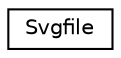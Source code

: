 digraph "Graphe hiérarchique des classes"
{
 // LATEX_PDF_SIZE
  edge [fontname="Helvetica",fontsize="10",labelfontname="Helvetica",labelfontsize="10"];
  node [fontname="Helvetica",fontsize="10",shape=record];
  rankdir="LR";
  Node0 [label="Svgfile",height=0.2,width=0.4,color="black", fillcolor="white", style="filled",URL="$class_svgfile.html",tooltip=" "];
}
